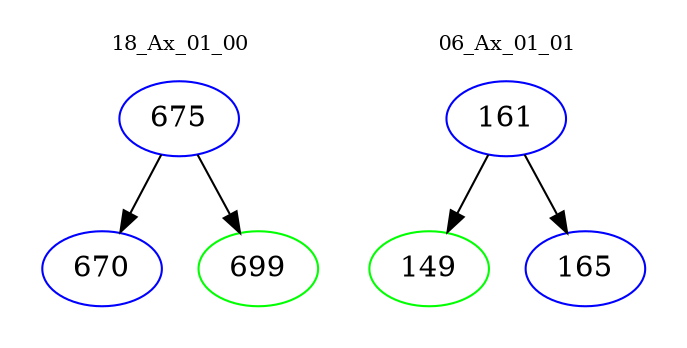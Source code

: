 digraph{
subgraph cluster_0 {
color = white
label = "18_Ax_01_00";
fontsize=10;
T0_675 [label="675", color="blue"]
T0_675 -> T0_670 [color="black"]
T0_670 [label="670", color="blue"]
T0_675 -> T0_699 [color="black"]
T0_699 [label="699", color="green"]
}
subgraph cluster_1 {
color = white
label = "06_Ax_01_01";
fontsize=10;
T1_161 [label="161", color="blue"]
T1_161 -> T1_149 [color="black"]
T1_149 [label="149", color="green"]
T1_161 -> T1_165 [color="black"]
T1_165 [label="165", color="blue"]
}
}
